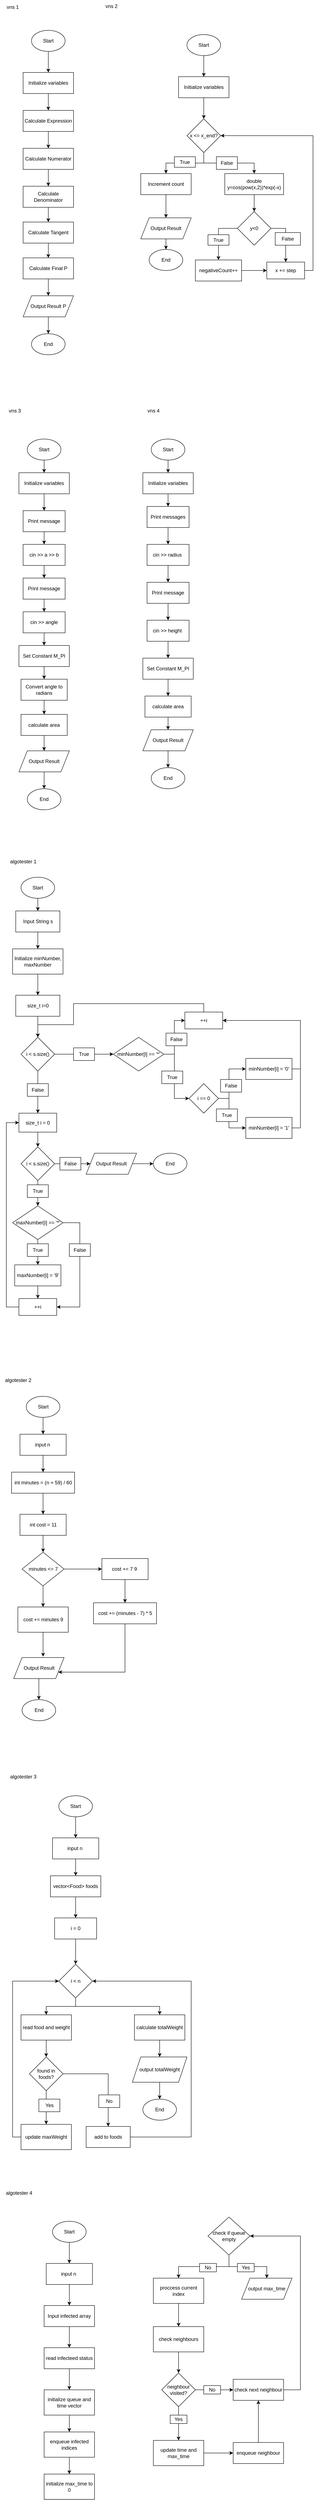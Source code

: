 <mxfile version="23.0.2" type="device">
  <diagram name="Сторінка-1" id="eakG_cdeIRrU3QNYmvm5">
    <mxGraphModel dx="1640" dy="731" grid="1" gridSize="10" guides="1" tooltips="1" connect="1" arrows="1" fold="1" page="1" pageScale="1" pageWidth="827" pageHeight="1169" math="0" shadow="0">
      <root>
        <mxCell id="0" />
        <mxCell id="1" parent="0" />
        <mxCell id="evT5puEYtfP7bpmH-3G9-1" value="vns 1" style="text;html=1;align=center;verticalAlign=middle;resizable=0;points=[];autosize=1;strokeColor=none;fillColor=none;" vertex="1" parent="1">
          <mxGeometry x="10" y="10" width="50" height="30" as="geometry" />
        </mxCell>
        <mxCell id="evT5puEYtfP7bpmH-3G9-12" style="edgeStyle=orthogonalEdgeStyle;rounded=0;orthogonalLoop=1;jettySize=auto;html=1;entryX=0.5;entryY=0;entryDx=0;entryDy=0;" edge="1" parent="1" source="evT5puEYtfP7bpmH-3G9-2" target="evT5puEYtfP7bpmH-3G9-3">
          <mxGeometry relative="1" as="geometry" />
        </mxCell>
        <mxCell id="evT5puEYtfP7bpmH-3G9-2" value="Start" style="ellipse;whiteSpace=wrap;html=1;" vertex="1" parent="1">
          <mxGeometry x="80" y="80" width="80" height="50" as="geometry" />
        </mxCell>
        <mxCell id="evT5puEYtfP7bpmH-3G9-13" style="edgeStyle=orthogonalEdgeStyle;rounded=0;orthogonalLoop=1;jettySize=auto;html=1;entryX=0.5;entryY=0;entryDx=0;entryDy=0;" edge="1" parent="1" source="evT5puEYtfP7bpmH-3G9-3" target="evT5puEYtfP7bpmH-3G9-8">
          <mxGeometry relative="1" as="geometry" />
        </mxCell>
        <mxCell id="evT5puEYtfP7bpmH-3G9-3" value="Initialize variables" style="rounded=0;whiteSpace=wrap;html=1;" vertex="1" parent="1">
          <mxGeometry x="60" y="180" width="120" height="50" as="geometry" />
        </mxCell>
        <mxCell id="evT5puEYtfP7bpmH-3G9-18" style="edgeStyle=orthogonalEdgeStyle;rounded=0;orthogonalLoop=1;jettySize=auto;html=1;entryX=0.5;entryY=0;entryDx=0;entryDy=0;" edge="1" parent="1" source="evT5puEYtfP7bpmH-3G9-4" target="evT5puEYtfP7bpmH-3G9-11">
          <mxGeometry relative="1" as="geometry" />
        </mxCell>
        <mxCell id="evT5puEYtfP7bpmH-3G9-4" value="Calculate Final P" style="rounded=0;whiteSpace=wrap;html=1;" vertex="1" parent="1">
          <mxGeometry x="60" y="620" width="120" height="50" as="geometry" />
        </mxCell>
        <mxCell id="evT5puEYtfP7bpmH-3G9-17" style="edgeStyle=orthogonalEdgeStyle;rounded=0;orthogonalLoop=1;jettySize=auto;html=1;entryX=0.5;entryY=0;entryDx=0;entryDy=0;" edge="1" parent="1" source="evT5puEYtfP7bpmH-3G9-5" target="evT5puEYtfP7bpmH-3G9-4">
          <mxGeometry relative="1" as="geometry" />
        </mxCell>
        <mxCell id="evT5puEYtfP7bpmH-3G9-5" value="Calculate Tangent" style="rounded=0;whiteSpace=wrap;html=1;" vertex="1" parent="1">
          <mxGeometry x="60" y="535" width="120" height="50" as="geometry" />
        </mxCell>
        <mxCell id="evT5puEYtfP7bpmH-3G9-16" style="edgeStyle=orthogonalEdgeStyle;rounded=0;orthogonalLoop=1;jettySize=auto;html=1;entryX=0.5;entryY=0;entryDx=0;entryDy=0;" edge="1" parent="1" source="evT5puEYtfP7bpmH-3G9-6" target="evT5puEYtfP7bpmH-3G9-5">
          <mxGeometry relative="1" as="geometry" />
        </mxCell>
        <mxCell id="evT5puEYtfP7bpmH-3G9-6" value="Calculate Denominator" style="rounded=0;whiteSpace=wrap;html=1;" vertex="1" parent="1">
          <mxGeometry x="60" y="450" width="120" height="50" as="geometry" />
        </mxCell>
        <mxCell id="evT5puEYtfP7bpmH-3G9-15" style="edgeStyle=orthogonalEdgeStyle;rounded=0;orthogonalLoop=1;jettySize=auto;html=1;entryX=0.5;entryY=0;entryDx=0;entryDy=0;" edge="1" parent="1" source="evT5puEYtfP7bpmH-3G9-7" target="evT5puEYtfP7bpmH-3G9-6">
          <mxGeometry relative="1" as="geometry" />
        </mxCell>
        <mxCell id="evT5puEYtfP7bpmH-3G9-7" value="Calculate Numerator" style="rounded=0;whiteSpace=wrap;html=1;" vertex="1" parent="1">
          <mxGeometry x="60" y="360" width="120" height="50" as="geometry" />
        </mxCell>
        <mxCell id="evT5puEYtfP7bpmH-3G9-14" style="edgeStyle=orthogonalEdgeStyle;rounded=0;orthogonalLoop=1;jettySize=auto;html=1;entryX=0.5;entryY=0;entryDx=0;entryDy=0;" edge="1" parent="1" source="evT5puEYtfP7bpmH-3G9-8" target="evT5puEYtfP7bpmH-3G9-7">
          <mxGeometry relative="1" as="geometry" />
        </mxCell>
        <mxCell id="evT5puEYtfP7bpmH-3G9-8" value="Calculate Expression" style="rounded=0;whiteSpace=wrap;html=1;" vertex="1" parent="1">
          <mxGeometry x="60" y="270" width="120" height="50" as="geometry" />
        </mxCell>
        <mxCell id="evT5puEYtfP7bpmH-3G9-10" value="End" style="ellipse;whiteSpace=wrap;html=1;" vertex="1" parent="1">
          <mxGeometry x="80" y="800" width="80" height="50" as="geometry" />
        </mxCell>
        <mxCell id="evT5puEYtfP7bpmH-3G9-19" style="edgeStyle=orthogonalEdgeStyle;rounded=0;orthogonalLoop=1;jettySize=auto;html=1;entryX=0.5;entryY=0;entryDx=0;entryDy=0;" edge="1" parent="1" source="evT5puEYtfP7bpmH-3G9-11" target="evT5puEYtfP7bpmH-3G9-10">
          <mxGeometry relative="1" as="geometry" />
        </mxCell>
        <mxCell id="evT5puEYtfP7bpmH-3G9-11" value="Output Result P" style="shape=parallelogram;perimeter=parallelogramPerimeter;whiteSpace=wrap;html=1;fixedSize=1;" vertex="1" parent="1">
          <mxGeometry x="60" y="710" width="120" height="50" as="geometry" />
        </mxCell>
        <mxCell id="evT5puEYtfP7bpmH-3G9-20" value="vns 2" style="text;html=1;align=center;verticalAlign=middle;resizable=0;points=[];autosize=1;strokeColor=none;fillColor=none;" vertex="1" parent="1">
          <mxGeometry x="245" y="8" width="50" height="30" as="geometry" />
        </mxCell>
        <mxCell id="evT5puEYtfP7bpmH-3G9-28" style="edgeStyle=orthogonalEdgeStyle;rounded=0;orthogonalLoop=1;jettySize=auto;html=1;entryX=0.5;entryY=0;entryDx=0;entryDy=0;" edge="1" parent="1" source="evT5puEYtfP7bpmH-3G9-21" target="evT5puEYtfP7bpmH-3G9-23">
          <mxGeometry relative="1" as="geometry" />
        </mxCell>
        <mxCell id="evT5puEYtfP7bpmH-3G9-21" value="Start" style="ellipse;whiteSpace=wrap;html=1;" vertex="1" parent="1">
          <mxGeometry x="450" y="90" width="80" height="50" as="geometry" />
        </mxCell>
        <mxCell id="evT5puEYtfP7bpmH-3G9-29" style="edgeStyle=orthogonalEdgeStyle;rounded=0;orthogonalLoop=1;jettySize=auto;html=1;entryX=0.5;entryY=0;entryDx=0;entryDy=0;" edge="1" parent="1" source="evT5puEYtfP7bpmH-3G9-23" target="evT5puEYtfP7bpmH-3G9-24">
          <mxGeometry relative="1" as="geometry" />
        </mxCell>
        <mxCell id="evT5puEYtfP7bpmH-3G9-23" value="Initialize variables" style="rounded=0;whiteSpace=wrap;html=1;" vertex="1" parent="1">
          <mxGeometry x="430" y="190" width="120" height="50" as="geometry" />
        </mxCell>
        <mxCell id="evT5puEYtfP7bpmH-3G9-30" style="edgeStyle=orthogonalEdgeStyle;rounded=0;orthogonalLoop=1;jettySize=auto;html=1;entryX=0.5;entryY=0;entryDx=0;entryDy=0;exitX=0.5;exitY=1;exitDx=0;exitDy=0;" edge="1" parent="1" source="evT5puEYtfP7bpmH-3G9-24" target="evT5puEYtfP7bpmH-3G9-25">
          <mxGeometry relative="1" as="geometry" />
        </mxCell>
        <mxCell id="evT5puEYtfP7bpmH-3G9-49" style="edgeStyle=orthogonalEdgeStyle;rounded=0;orthogonalLoop=1;jettySize=auto;html=1;entryX=0.5;entryY=0;entryDx=0;entryDy=0;" edge="1" parent="1" source="evT5puEYtfP7bpmH-3G9-24" target="evT5puEYtfP7bpmH-3G9-43">
          <mxGeometry relative="1" as="geometry" />
        </mxCell>
        <mxCell id="evT5puEYtfP7bpmH-3G9-24" value="x &amp;lt;= x_end?" style="rhombus;whiteSpace=wrap;html=1;" vertex="1" parent="1">
          <mxGeometry x="450" y="290" width="80" height="80" as="geometry" />
        </mxCell>
        <mxCell id="evT5puEYtfP7bpmH-3G9-31" style="edgeStyle=orthogonalEdgeStyle;rounded=0;orthogonalLoop=1;jettySize=auto;html=1;entryX=0.5;entryY=0;entryDx=0;entryDy=0;" edge="1" parent="1" source="evT5puEYtfP7bpmH-3G9-25" target="evT5puEYtfP7bpmH-3G9-27">
          <mxGeometry relative="1" as="geometry" />
        </mxCell>
        <mxCell id="evT5puEYtfP7bpmH-3G9-25" value="double y=cos(pow(x,2))*exp(-x)" style="rounded=0;whiteSpace=wrap;html=1;" vertex="1" parent="1">
          <mxGeometry x="540" y="420" width="140" height="50" as="geometry" />
        </mxCell>
        <mxCell id="evT5puEYtfP7bpmH-3G9-35" style="edgeStyle=orthogonalEdgeStyle;rounded=0;orthogonalLoop=1;jettySize=auto;html=1;entryX=0.5;entryY=0;entryDx=0;entryDy=0;exitX=0;exitY=0.5;exitDx=0;exitDy=0;" edge="1" parent="1" source="evT5puEYtfP7bpmH-3G9-27" target="evT5puEYtfP7bpmH-3G9-32">
          <mxGeometry relative="1" as="geometry" />
        </mxCell>
        <mxCell id="evT5puEYtfP7bpmH-3G9-36" style="edgeStyle=orthogonalEdgeStyle;rounded=0;orthogonalLoop=1;jettySize=auto;html=1;entryX=0.5;entryY=0;entryDx=0;entryDy=0;exitX=1;exitY=0.5;exitDx=0;exitDy=0;" edge="1" parent="1" source="evT5puEYtfP7bpmH-3G9-27" target="evT5puEYtfP7bpmH-3G9-33">
          <mxGeometry relative="1" as="geometry" />
        </mxCell>
        <mxCell id="evT5puEYtfP7bpmH-3G9-27" value="y&amp;lt;0" style="rhombus;whiteSpace=wrap;html=1;" vertex="1" parent="1">
          <mxGeometry x="570" y="510" width="80" height="80" as="geometry" />
        </mxCell>
        <mxCell id="evT5puEYtfP7bpmH-3G9-37" style="edgeStyle=orthogonalEdgeStyle;rounded=0;orthogonalLoop=1;jettySize=auto;html=1;entryX=0;entryY=0.5;entryDx=0;entryDy=0;" edge="1" parent="1" source="evT5puEYtfP7bpmH-3G9-32" target="evT5puEYtfP7bpmH-3G9-33">
          <mxGeometry relative="1" as="geometry" />
        </mxCell>
        <mxCell id="evT5puEYtfP7bpmH-3G9-32" value="negativeCount++" style="rounded=0;whiteSpace=wrap;html=1;" vertex="1" parent="1">
          <mxGeometry x="470" y="625" width="110" height="50" as="geometry" />
        </mxCell>
        <mxCell id="evT5puEYtfP7bpmH-3G9-38" style="edgeStyle=orthogonalEdgeStyle;rounded=0;orthogonalLoop=1;jettySize=auto;html=1;entryX=1;entryY=0.5;entryDx=0;entryDy=0;exitX=1;exitY=0.5;exitDx=0;exitDy=0;" edge="1" parent="1" source="evT5puEYtfP7bpmH-3G9-33" target="evT5puEYtfP7bpmH-3G9-24">
          <mxGeometry relative="1" as="geometry" />
        </mxCell>
        <mxCell id="evT5puEYtfP7bpmH-3G9-33" value="x += step" style="rounded=0;whiteSpace=wrap;html=1;" vertex="1" parent="1">
          <mxGeometry x="640" y="630" width="90" height="40" as="geometry" />
        </mxCell>
        <mxCell id="evT5puEYtfP7bpmH-3G9-39" value="False" style="rounded=0;whiteSpace=wrap;html=1;" vertex="1" parent="1">
          <mxGeometry x="660" y="560" width="60" height="30" as="geometry" />
        </mxCell>
        <mxCell id="evT5puEYtfP7bpmH-3G9-40" value="True" style="rounded=0;whiteSpace=wrap;html=1;" vertex="1" parent="1">
          <mxGeometry x="500" y="565" width="50" height="25" as="geometry" />
        </mxCell>
        <mxCell id="evT5puEYtfP7bpmH-3G9-41" value="True" style="rounded=0;whiteSpace=wrap;html=1;" vertex="1" parent="1">
          <mxGeometry x="420" y="380" width="50" height="25" as="geometry" />
        </mxCell>
        <mxCell id="evT5puEYtfP7bpmH-3G9-42" value="False" style="rounded=0;whiteSpace=wrap;html=1;" vertex="1" parent="1">
          <mxGeometry x="520" y="380" width="50" height="30" as="geometry" />
        </mxCell>
        <mxCell id="evT5puEYtfP7bpmH-3G9-51" style="edgeStyle=orthogonalEdgeStyle;rounded=0;orthogonalLoop=1;jettySize=auto;html=1;entryX=0.5;entryY=0;entryDx=0;entryDy=0;" edge="1" parent="1" source="evT5puEYtfP7bpmH-3G9-43" target="evT5puEYtfP7bpmH-3G9-50">
          <mxGeometry relative="1" as="geometry" />
        </mxCell>
        <mxCell id="evT5puEYtfP7bpmH-3G9-43" value="Increment count" style="rounded=0;whiteSpace=wrap;html=1;" vertex="1" parent="1">
          <mxGeometry x="340" y="420" width="120" height="50" as="geometry" />
        </mxCell>
        <mxCell id="evT5puEYtfP7bpmH-3G9-53" style="edgeStyle=orthogonalEdgeStyle;rounded=0;orthogonalLoop=1;jettySize=auto;html=1;entryX=0.5;entryY=0;entryDx=0;entryDy=0;" edge="1" parent="1" source="evT5puEYtfP7bpmH-3G9-50" target="evT5puEYtfP7bpmH-3G9-52">
          <mxGeometry relative="1" as="geometry" />
        </mxCell>
        <mxCell id="evT5puEYtfP7bpmH-3G9-50" value="Output Result" style="shape=parallelogram;perimeter=parallelogramPerimeter;whiteSpace=wrap;html=1;fixedSize=1;" vertex="1" parent="1">
          <mxGeometry x="340" y="525" width="120" height="50" as="geometry" />
        </mxCell>
        <mxCell id="evT5puEYtfP7bpmH-3G9-52" value="End" style="ellipse;whiteSpace=wrap;html=1;" vertex="1" parent="1">
          <mxGeometry x="360" y="600" width="80" height="50" as="geometry" />
        </mxCell>
        <mxCell id="evT5puEYtfP7bpmH-3G9-54" value="vns 3" style="text;html=1;align=center;verticalAlign=middle;resizable=0;points=[];autosize=1;strokeColor=none;fillColor=none;" vertex="1" parent="1">
          <mxGeometry x="15" y="968" width="50" height="30" as="geometry" />
        </mxCell>
        <mxCell id="evT5puEYtfP7bpmH-3G9-66" style="edgeStyle=orthogonalEdgeStyle;rounded=0;orthogonalLoop=1;jettySize=auto;html=1;entryX=0.5;entryY=0;entryDx=0;entryDy=0;" edge="1" parent="1" source="evT5puEYtfP7bpmH-3G9-55" target="evT5puEYtfP7bpmH-3G9-56">
          <mxGeometry relative="1" as="geometry" />
        </mxCell>
        <mxCell id="evT5puEYtfP7bpmH-3G9-55" value="Start" style="ellipse;whiteSpace=wrap;html=1;" vertex="1" parent="1">
          <mxGeometry x="70" y="1050" width="80" height="50" as="geometry" />
        </mxCell>
        <mxCell id="evT5puEYtfP7bpmH-3G9-67" style="edgeStyle=orthogonalEdgeStyle;rounded=0;orthogonalLoop=1;jettySize=auto;html=1;entryX=0.5;entryY=0;entryDx=0;entryDy=0;" edge="1" parent="1" source="evT5puEYtfP7bpmH-3G9-56" target="evT5puEYtfP7bpmH-3G9-57">
          <mxGeometry relative="1" as="geometry" />
        </mxCell>
        <mxCell id="evT5puEYtfP7bpmH-3G9-56" value="Initialize variables" style="rounded=0;whiteSpace=wrap;html=1;" vertex="1" parent="1">
          <mxGeometry x="50" y="1130" width="120" height="50" as="geometry" />
        </mxCell>
        <mxCell id="evT5puEYtfP7bpmH-3G9-68" style="edgeStyle=orthogonalEdgeStyle;rounded=0;orthogonalLoop=1;jettySize=auto;html=1;entryX=0.5;entryY=0;entryDx=0;entryDy=0;" edge="1" parent="1" source="evT5puEYtfP7bpmH-3G9-57" target="evT5puEYtfP7bpmH-3G9-58">
          <mxGeometry relative="1" as="geometry" />
        </mxCell>
        <mxCell id="evT5puEYtfP7bpmH-3G9-57" value="Print message" style="rounded=0;whiteSpace=wrap;html=1;" vertex="1" parent="1">
          <mxGeometry x="60" y="1220" width="100" height="50" as="geometry" />
        </mxCell>
        <mxCell id="evT5puEYtfP7bpmH-3G9-69" style="edgeStyle=orthogonalEdgeStyle;rounded=0;orthogonalLoop=1;jettySize=auto;html=1;entryX=0.5;entryY=0;entryDx=0;entryDy=0;" edge="1" parent="1" source="evT5puEYtfP7bpmH-3G9-58" target="evT5puEYtfP7bpmH-3G9-59">
          <mxGeometry relative="1" as="geometry" />
        </mxCell>
        <mxCell id="evT5puEYtfP7bpmH-3G9-58" value="cin &amp;gt;&amp;gt; a &amp;gt;&amp;gt; b" style="rounded=0;whiteSpace=wrap;html=1;" vertex="1" parent="1">
          <mxGeometry x="60" y="1300" width="100" height="50" as="geometry" />
        </mxCell>
        <mxCell id="evT5puEYtfP7bpmH-3G9-71" style="edgeStyle=orthogonalEdgeStyle;rounded=0;orthogonalLoop=1;jettySize=auto;html=1;entryX=0.5;entryY=0;entryDx=0;entryDy=0;" edge="1" parent="1" source="evT5puEYtfP7bpmH-3G9-59" target="evT5puEYtfP7bpmH-3G9-60">
          <mxGeometry relative="1" as="geometry" />
        </mxCell>
        <mxCell id="evT5puEYtfP7bpmH-3G9-59" value="Print message" style="rounded=0;whiteSpace=wrap;html=1;" vertex="1" parent="1">
          <mxGeometry x="60" y="1380" width="100" height="50" as="geometry" />
        </mxCell>
        <mxCell id="evT5puEYtfP7bpmH-3G9-72" style="edgeStyle=orthogonalEdgeStyle;rounded=0;orthogonalLoop=1;jettySize=auto;html=1;entryX=0.5;entryY=0;entryDx=0;entryDy=0;" edge="1" parent="1" source="evT5puEYtfP7bpmH-3G9-60" target="evT5puEYtfP7bpmH-3G9-61">
          <mxGeometry relative="1" as="geometry" />
        </mxCell>
        <mxCell id="evT5puEYtfP7bpmH-3G9-60" value="cin &amp;gt;&amp;gt; angle" style="rounded=0;whiteSpace=wrap;html=1;" vertex="1" parent="1">
          <mxGeometry x="60" y="1460" width="100" height="50" as="geometry" />
        </mxCell>
        <mxCell id="evT5puEYtfP7bpmH-3G9-73" style="edgeStyle=orthogonalEdgeStyle;rounded=0;orthogonalLoop=1;jettySize=auto;html=1;entryX=0.5;entryY=0;entryDx=0;entryDy=0;" edge="1" parent="1" source="evT5puEYtfP7bpmH-3G9-61" target="evT5puEYtfP7bpmH-3G9-62">
          <mxGeometry relative="1" as="geometry" />
        </mxCell>
        <mxCell id="evT5puEYtfP7bpmH-3G9-61" value="Set Constant M_PI" style="rounded=0;whiteSpace=wrap;html=1;" vertex="1" parent="1">
          <mxGeometry x="50" y="1540" width="120" height="50" as="geometry" />
        </mxCell>
        <mxCell id="evT5puEYtfP7bpmH-3G9-74" style="edgeStyle=orthogonalEdgeStyle;rounded=0;orthogonalLoop=1;jettySize=auto;html=1;entryX=0.5;entryY=0;entryDx=0;entryDy=0;" edge="1" parent="1" source="evT5puEYtfP7bpmH-3G9-62" target="evT5puEYtfP7bpmH-3G9-63">
          <mxGeometry relative="1" as="geometry" />
        </mxCell>
        <mxCell id="evT5puEYtfP7bpmH-3G9-62" value="Convert angle to radians" style="rounded=0;whiteSpace=wrap;html=1;" vertex="1" parent="1">
          <mxGeometry x="55" y="1620" width="110" height="50" as="geometry" />
        </mxCell>
        <mxCell id="evT5puEYtfP7bpmH-3G9-63" value="calculate area" style="rounded=0;whiteSpace=wrap;html=1;" vertex="1" parent="1">
          <mxGeometry x="55" y="1703.5" width="110" height="50" as="geometry" />
        </mxCell>
        <mxCell id="evT5puEYtfP7bpmH-3G9-76" style="edgeStyle=orthogonalEdgeStyle;rounded=0;orthogonalLoop=1;jettySize=auto;html=1;entryX=0.5;entryY=0;entryDx=0;entryDy=0;" edge="1" parent="1" source="evT5puEYtfP7bpmH-3G9-64" target="evT5puEYtfP7bpmH-3G9-65">
          <mxGeometry relative="1" as="geometry" />
        </mxCell>
        <mxCell id="evT5puEYtfP7bpmH-3G9-64" value="Output Result" style="shape=parallelogram;perimeter=parallelogramPerimeter;whiteSpace=wrap;html=1;fixedSize=1;" vertex="1" parent="1">
          <mxGeometry x="50" y="1790" width="120" height="50" as="geometry" />
        </mxCell>
        <mxCell id="evT5puEYtfP7bpmH-3G9-65" value="End" style="ellipse;whiteSpace=wrap;html=1;" vertex="1" parent="1">
          <mxGeometry x="70" y="1880" width="80" height="50" as="geometry" />
        </mxCell>
        <mxCell id="evT5puEYtfP7bpmH-3G9-75" style="edgeStyle=orthogonalEdgeStyle;rounded=0;orthogonalLoop=1;jettySize=auto;html=1;entryX=0.5;entryY=0;entryDx=0;entryDy=0;" edge="1" parent="1" source="evT5puEYtfP7bpmH-3G9-63" target="evT5puEYtfP7bpmH-3G9-64">
          <mxGeometry relative="1" as="geometry" />
        </mxCell>
        <mxCell id="evT5puEYtfP7bpmH-3G9-77" value="vns 4" style="text;html=1;align=center;verticalAlign=middle;resizable=0;points=[];autosize=1;strokeColor=none;fillColor=none;" vertex="1" parent="1">
          <mxGeometry x="345" y="968" width="50" height="30" as="geometry" />
        </mxCell>
        <mxCell id="evT5puEYtfP7bpmH-3G9-78" style="edgeStyle=orthogonalEdgeStyle;rounded=0;orthogonalLoop=1;jettySize=auto;html=1;entryX=0.5;entryY=0;entryDx=0;entryDy=0;" edge="1" parent="1" source="evT5puEYtfP7bpmH-3G9-79" target="evT5puEYtfP7bpmH-3G9-80">
          <mxGeometry relative="1" as="geometry" />
        </mxCell>
        <mxCell id="evT5puEYtfP7bpmH-3G9-79" value="Start" style="ellipse;whiteSpace=wrap;html=1;" vertex="1" parent="1">
          <mxGeometry x="365" y="1050" width="80" height="50" as="geometry" />
        </mxCell>
        <mxCell id="evT5puEYtfP7bpmH-3G9-90" style="edgeStyle=orthogonalEdgeStyle;rounded=0;orthogonalLoop=1;jettySize=auto;html=1;entryX=0.5;entryY=0;entryDx=0;entryDy=0;" edge="1" parent="1" source="evT5puEYtfP7bpmH-3G9-80" target="evT5puEYtfP7bpmH-3G9-81">
          <mxGeometry relative="1" as="geometry" />
        </mxCell>
        <mxCell id="evT5puEYtfP7bpmH-3G9-80" value="Initialize variables" style="rounded=0;whiteSpace=wrap;html=1;" vertex="1" parent="1">
          <mxGeometry x="345" y="1130" width="120" height="50" as="geometry" />
        </mxCell>
        <mxCell id="evT5puEYtfP7bpmH-3G9-91" style="edgeStyle=orthogonalEdgeStyle;rounded=0;orthogonalLoop=1;jettySize=auto;html=1;entryX=0.5;entryY=0;entryDx=0;entryDy=0;" edge="1" parent="1" source="evT5puEYtfP7bpmH-3G9-81" target="evT5puEYtfP7bpmH-3G9-82">
          <mxGeometry relative="1" as="geometry" />
        </mxCell>
        <mxCell id="evT5puEYtfP7bpmH-3G9-81" value="Print messages" style="rounded=0;whiteSpace=wrap;html=1;" vertex="1" parent="1">
          <mxGeometry x="355" y="1210" width="100" height="50" as="geometry" />
        </mxCell>
        <mxCell id="evT5puEYtfP7bpmH-3G9-92" style="edgeStyle=orthogonalEdgeStyle;rounded=0;orthogonalLoop=1;jettySize=auto;html=1;entryX=0.5;entryY=0;entryDx=0;entryDy=0;" edge="1" parent="1" source="evT5puEYtfP7bpmH-3G9-82" target="evT5puEYtfP7bpmH-3G9-84">
          <mxGeometry relative="1" as="geometry" />
        </mxCell>
        <mxCell id="evT5puEYtfP7bpmH-3G9-82" value="cin &amp;gt;&amp;gt; radius&amp;nbsp;" style="rounded=0;whiteSpace=wrap;html=1;" vertex="1" parent="1">
          <mxGeometry x="355" y="1300" width="100" height="50" as="geometry" />
        </mxCell>
        <mxCell id="evT5puEYtfP7bpmH-3G9-94" style="edgeStyle=orthogonalEdgeStyle;rounded=0;orthogonalLoop=1;jettySize=auto;html=1;entryX=0.5;entryY=0;entryDx=0;entryDy=0;" edge="1" parent="1" source="evT5puEYtfP7bpmH-3G9-83" target="evT5puEYtfP7bpmH-3G9-85">
          <mxGeometry relative="1" as="geometry" />
        </mxCell>
        <mxCell id="evT5puEYtfP7bpmH-3G9-83" value="cin &amp;gt;&amp;gt; height&amp;nbsp;" style="rounded=0;whiteSpace=wrap;html=1;" vertex="1" parent="1">
          <mxGeometry x="355" y="1480" width="100" height="50" as="geometry" />
        </mxCell>
        <mxCell id="evT5puEYtfP7bpmH-3G9-93" style="edgeStyle=orthogonalEdgeStyle;rounded=0;orthogonalLoop=1;jettySize=auto;html=1;entryX=0.5;entryY=0;entryDx=0;entryDy=0;" edge="1" parent="1" source="evT5puEYtfP7bpmH-3G9-84" target="evT5puEYtfP7bpmH-3G9-83">
          <mxGeometry relative="1" as="geometry" />
        </mxCell>
        <mxCell id="evT5puEYtfP7bpmH-3G9-84" value="Print message" style="rounded=0;whiteSpace=wrap;html=1;" vertex="1" parent="1">
          <mxGeometry x="355" y="1390" width="100" height="50" as="geometry" />
        </mxCell>
        <mxCell id="evT5puEYtfP7bpmH-3G9-95" style="edgeStyle=orthogonalEdgeStyle;rounded=0;orthogonalLoop=1;jettySize=auto;html=1;entryX=0.5;entryY=0;entryDx=0;entryDy=0;" edge="1" parent="1" source="evT5puEYtfP7bpmH-3G9-85" target="evT5puEYtfP7bpmH-3G9-86">
          <mxGeometry relative="1" as="geometry" />
        </mxCell>
        <mxCell id="evT5puEYtfP7bpmH-3G9-85" value="Set Constant M_PI" style="rounded=0;whiteSpace=wrap;html=1;" vertex="1" parent="1">
          <mxGeometry x="345" y="1570" width="120" height="50" as="geometry" />
        </mxCell>
        <mxCell id="evT5puEYtfP7bpmH-3G9-96" style="edgeStyle=orthogonalEdgeStyle;rounded=0;orthogonalLoop=1;jettySize=auto;html=1;entryX=0.5;entryY=0;entryDx=0;entryDy=0;" edge="1" parent="1" source="evT5puEYtfP7bpmH-3G9-86" target="evT5puEYtfP7bpmH-3G9-88">
          <mxGeometry relative="1" as="geometry" />
        </mxCell>
        <mxCell id="evT5puEYtfP7bpmH-3G9-86" value="calculate area" style="rounded=0;whiteSpace=wrap;html=1;" vertex="1" parent="1">
          <mxGeometry x="350" y="1660" width="110" height="50" as="geometry" />
        </mxCell>
        <mxCell id="evT5puEYtfP7bpmH-3G9-87" style="edgeStyle=orthogonalEdgeStyle;rounded=0;orthogonalLoop=1;jettySize=auto;html=1;entryX=0.5;entryY=0;entryDx=0;entryDy=0;" edge="1" parent="1" source="evT5puEYtfP7bpmH-3G9-88" target="evT5puEYtfP7bpmH-3G9-89">
          <mxGeometry relative="1" as="geometry" />
        </mxCell>
        <mxCell id="evT5puEYtfP7bpmH-3G9-88" value="Output Result" style="shape=parallelogram;perimeter=parallelogramPerimeter;whiteSpace=wrap;html=1;fixedSize=1;" vertex="1" parent="1">
          <mxGeometry x="345" y="1740" width="120" height="50" as="geometry" />
        </mxCell>
        <mxCell id="evT5puEYtfP7bpmH-3G9-89" value="End" style="ellipse;whiteSpace=wrap;html=1;" vertex="1" parent="1">
          <mxGeometry x="365" y="1830" width="80" height="50" as="geometry" />
        </mxCell>
        <mxCell id="evT5puEYtfP7bpmH-3G9-97" value="algotester 1" style="text;html=1;align=center;verticalAlign=middle;resizable=0;points=[];autosize=1;strokeColor=none;fillColor=none;" vertex="1" parent="1">
          <mxGeometry x="15" y="2038" width="90" height="30" as="geometry" />
        </mxCell>
        <mxCell id="evT5puEYtfP7bpmH-3G9-104" style="edgeStyle=orthogonalEdgeStyle;rounded=0;orthogonalLoop=1;jettySize=auto;html=1;entryX=0.5;entryY=0;entryDx=0;entryDy=0;" edge="1" parent="1" source="evT5puEYtfP7bpmH-3G9-98" target="evT5puEYtfP7bpmH-3G9-100">
          <mxGeometry relative="1" as="geometry" />
        </mxCell>
        <mxCell id="evT5puEYtfP7bpmH-3G9-98" value="Start" style="ellipse;whiteSpace=wrap;html=1;" vertex="1" parent="1">
          <mxGeometry x="55" y="2090" width="80" height="50" as="geometry" />
        </mxCell>
        <mxCell id="evT5puEYtfP7bpmH-3G9-105" style="edgeStyle=orthogonalEdgeStyle;rounded=0;orthogonalLoop=1;jettySize=auto;html=1;entryX=0.5;entryY=0;entryDx=0;entryDy=0;" edge="1" parent="1" source="evT5puEYtfP7bpmH-3G9-100" target="evT5puEYtfP7bpmH-3G9-101">
          <mxGeometry relative="1" as="geometry" />
        </mxCell>
        <mxCell id="evT5puEYtfP7bpmH-3G9-100" value="Input String s" style="rounded=0;whiteSpace=wrap;html=1;" vertex="1" parent="1">
          <mxGeometry x="42.5" y="2170" width="105" height="50" as="geometry" />
        </mxCell>
        <mxCell id="evT5puEYtfP7bpmH-3G9-106" style="edgeStyle=orthogonalEdgeStyle;rounded=0;orthogonalLoop=1;jettySize=auto;html=1;entryX=0.5;entryY=0;entryDx=0;entryDy=0;" edge="1" parent="1" source="evT5puEYtfP7bpmH-3G9-101" target="evT5puEYtfP7bpmH-3G9-102">
          <mxGeometry relative="1" as="geometry" />
        </mxCell>
        <mxCell id="evT5puEYtfP7bpmH-3G9-101" value="Initialize minNumber, maxNumber" style="rounded=0;whiteSpace=wrap;html=1;" vertex="1" parent="1">
          <mxGeometry x="35" y="2260" width="120" height="60" as="geometry" />
        </mxCell>
        <mxCell id="evT5puEYtfP7bpmH-3G9-107" style="edgeStyle=orthogonalEdgeStyle;rounded=0;orthogonalLoop=1;jettySize=auto;html=1;entryX=0.5;entryY=0;entryDx=0;entryDy=0;" edge="1" parent="1" source="evT5puEYtfP7bpmH-3G9-102" target="evT5puEYtfP7bpmH-3G9-103">
          <mxGeometry relative="1" as="geometry" />
        </mxCell>
        <mxCell id="evT5puEYtfP7bpmH-3G9-102" value="size_t i=0" style="rounded=0;whiteSpace=wrap;html=1;" vertex="1" parent="1">
          <mxGeometry x="42.5" y="2370" width="105" height="50" as="geometry" />
        </mxCell>
        <mxCell id="evT5puEYtfP7bpmH-3G9-111" style="edgeStyle=orthogonalEdgeStyle;rounded=0;orthogonalLoop=1;jettySize=auto;html=1;entryX=0.5;entryY=0;entryDx=0;entryDy=0;endArrow=none;endFill=0;" edge="1" parent="1" source="evT5puEYtfP7bpmH-3G9-103" target="evT5puEYtfP7bpmH-3G9-108">
          <mxGeometry relative="1" as="geometry" />
        </mxCell>
        <mxCell id="evT5puEYtfP7bpmH-3G9-112" style="edgeStyle=orthogonalEdgeStyle;rounded=0;orthogonalLoop=1;jettySize=auto;html=1;entryX=0;entryY=0.5;entryDx=0;entryDy=0;endArrow=none;endFill=0;" edge="1" parent="1" source="evT5puEYtfP7bpmH-3G9-103" target="evT5puEYtfP7bpmH-3G9-110">
          <mxGeometry relative="1" as="geometry" />
        </mxCell>
        <mxCell id="evT5puEYtfP7bpmH-3G9-103" value="i &amp;lt; s.size()" style="rhombus;whiteSpace=wrap;html=1;" vertex="1" parent="1">
          <mxGeometry x="55" y="2470" width="80" height="80" as="geometry" />
        </mxCell>
        <mxCell id="evT5puEYtfP7bpmH-3G9-134" style="edgeStyle=orthogonalEdgeStyle;rounded=0;orthogonalLoop=1;jettySize=auto;html=1;entryX=0.5;entryY=0;entryDx=0;entryDy=0;" edge="1" parent="1" source="evT5puEYtfP7bpmH-3G9-108" target="evT5puEYtfP7bpmH-3G9-133">
          <mxGeometry relative="1" as="geometry" />
        </mxCell>
        <mxCell id="evT5puEYtfP7bpmH-3G9-108" value="False" style="rounded=0;whiteSpace=wrap;html=1;" vertex="1" parent="1">
          <mxGeometry x="70" y="2580" width="50" height="30" as="geometry" />
        </mxCell>
        <mxCell id="evT5puEYtfP7bpmH-3G9-114" style="edgeStyle=orthogonalEdgeStyle;rounded=0;orthogonalLoop=1;jettySize=auto;html=1;entryX=0;entryY=0.5;entryDx=0;entryDy=0;" edge="1" parent="1" source="evT5puEYtfP7bpmH-3G9-110" target="evT5puEYtfP7bpmH-3G9-113">
          <mxGeometry relative="1" as="geometry" />
        </mxCell>
        <mxCell id="evT5puEYtfP7bpmH-3G9-110" value="True" style="rounded=0;whiteSpace=wrap;html=1;" vertex="1" parent="1">
          <mxGeometry x="180" y="2495" width="50" height="30" as="geometry" />
        </mxCell>
        <mxCell id="evT5puEYtfP7bpmH-3G9-118" style="edgeStyle=orthogonalEdgeStyle;rounded=0;orthogonalLoop=1;jettySize=auto;html=1;entryX=0;entryY=0.5;entryDx=0;entryDy=0;" edge="1" parent="1" source="evT5puEYtfP7bpmH-3G9-113" target="evT5puEYtfP7bpmH-3G9-117">
          <mxGeometry relative="1" as="geometry" />
        </mxCell>
        <mxCell id="evT5puEYtfP7bpmH-3G9-119" style="edgeStyle=orthogonalEdgeStyle;rounded=0;orthogonalLoop=1;jettySize=auto;html=1;entryX=0;entryY=0.5;entryDx=0;entryDy=0;" edge="1" parent="1" source="evT5puEYtfP7bpmH-3G9-113" target="evT5puEYtfP7bpmH-3G9-116">
          <mxGeometry relative="1" as="geometry">
            <Array as="points">
              <mxPoint x="420" y="2510" />
              <mxPoint x="420" y="2615" />
            </Array>
          </mxGeometry>
        </mxCell>
        <mxCell id="evT5puEYtfP7bpmH-3G9-113" value="minNumber[i] == &#39;*&#39;" style="rhombus;whiteSpace=wrap;html=1;" vertex="1" parent="1">
          <mxGeometry x="275" y="2470" width="120" height="80" as="geometry" />
        </mxCell>
        <mxCell id="evT5puEYtfP7bpmH-3G9-127" style="edgeStyle=orthogonalEdgeStyle;rounded=0;orthogonalLoop=1;jettySize=auto;html=1;entryX=0;entryY=0.5;entryDx=0;entryDy=0;" edge="1" parent="1" source="evT5puEYtfP7bpmH-3G9-116" target="evT5puEYtfP7bpmH-3G9-125">
          <mxGeometry relative="1" as="geometry">
            <Array as="points">
              <mxPoint x="550" y="2615" />
              <mxPoint x="550" y="2545" />
            </Array>
          </mxGeometry>
        </mxCell>
        <mxCell id="evT5puEYtfP7bpmH-3G9-128" style="edgeStyle=orthogonalEdgeStyle;rounded=0;orthogonalLoop=1;jettySize=auto;html=1;entryX=0;entryY=0.5;entryDx=0;entryDy=0;" edge="1" parent="1" source="evT5puEYtfP7bpmH-3G9-116" target="evT5puEYtfP7bpmH-3G9-126">
          <mxGeometry relative="1" as="geometry">
            <Array as="points">
              <mxPoint x="550" y="2615" />
              <mxPoint x="550" y="2685" />
            </Array>
          </mxGeometry>
        </mxCell>
        <mxCell id="evT5puEYtfP7bpmH-3G9-116" value="i == 0" style="rhombus;whiteSpace=wrap;html=1;" vertex="1" parent="1">
          <mxGeometry x="455" y="2580" width="70" height="70" as="geometry" />
        </mxCell>
        <mxCell id="evT5puEYtfP7bpmH-3G9-120" style="edgeStyle=orthogonalEdgeStyle;rounded=0;orthogonalLoop=1;jettySize=auto;html=1;entryX=0.5;entryY=0;entryDx=0;entryDy=0;exitX=0.5;exitY=0;exitDx=0;exitDy=0;" edge="1" parent="1" source="evT5puEYtfP7bpmH-3G9-117" target="evT5puEYtfP7bpmH-3G9-103">
          <mxGeometry relative="1" as="geometry">
            <mxPoint x="490" y="2340" as="targetPoint" />
            <Array as="points">
              <mxPoint x="490" y="2390" />
              <mxPoint x="180" y="2390" />
              <mxPoint x="180" y="2440" />
              <mxPoint x="95" y="2440" />
            </Array>
          </mxGeometry>
        </mxCell>
        <mxCell id="evT5puEYtfP7bpmH-3G9-117" value="++i" style="rounded=0;whiteSpace=wrap;html=1;" vertex="1" parent="1">
          <mxGeometry x="445" y="2410" width="90" height="40" as="geometry" />
        </mxCell>
        <mxCell id="evT5puEYtfP7bpmH-3G9-122" value="False" style="rounded=0;whiteSpace=wrap;html=1;" vertex="1" parent="1">
          <mxGeometry x="400" y="2460" width="50" height="30" as="geometry" />
        </mxCell>
        <mxCell id="evT5puEYtfP7bpmH-3G9-123" value="True" style="rounded=0;whiteSpace=wrap;html=1;" vertex="1" parent="1">
          <mxGeometry x="390" y="2550" width="50" height="30" as="geometry" />
        </mxCell>
        <mxCell id="evT5puEYtfP7bpmH-3G9-129" style="edgeStyle=orthogonalEdgeStyle;rounded=0;orthogonalLoop=1;jettySize=auto;html=1;entryX=1;entryY=0.5;entryDx=0;entryDy=0;" edge="1" parent="1" source="evT5puEYtfP7bpmH-3G9-125" target="evT5puEYtfP7bpmH-3G9-117">
          <mxGeometry relative="1" as="geometry">
            <Array as="points">
              <mxPoint x="720" y="2545" />
              <mxPoint x="720" y="2430" />
            </Array>
          </mxGeometry>
        </mxCell>
        <mxCell id="evT5puEYtfP7bpmH-3G9-125" value="minNumber[i] = &#39;0&#39;" style="rounded=0;whiteSpace=wrap;html=1;" vertex="1" parent="1">
          <mxGeometry x="590" y="2520" width="110" height="50" as="geometry" />
        </mxCell>
        <mxCell id="evT5puEYtfP7bpmH-3G9-130" style="edgeStyle=orthogonalEdgeStyle;rounded=0;orthogonalLoop=1;jettySize=auto;html=1;entryX=1;entryY=0.5;entryDx=0;entryDy=0;" edge="1" parent="1" source="evT5puEYtfP7bpmH-3G9-126" target="evT5puEYtfP7bpmH-3G9-117">
          <mxGeometry relative="1" as="geometry">
            <Array as="points">
              <mxPoint x="720" y="2685" />
              <mxPoint x="720" y="2430" />
            </Array>
          </mxGeometry>
        </mxCell>
        <mxCell id="evT5puEYtfP7bpmH-3G9-126" value="minNumber[i] = &#39;1&#39;" style="rounded=0;whiteSpace=wrap;html=1;" vertex="1" parent="1">
          <mxGeometry x="590" y="2660" width="110" height="50" as="geometry" />
        </mxCell>
        <mxCell id="evT5puEYtfP7bpmH-3G9-131" value="False" style="rounded=0;whiteSpace=wrap;html=1;" vertex="1" parent="1">
          <mxGeometry x="530" y="2570" width="50" height="30" as="geometry" />
        </mxCell>
        <mxCell id="evT5puEYtfP7bpmH-3G9-132" value="True" style="rounded=0;whiteSpace=wrap;html=1;" vertex="1" parent="1">
          <mxGeometry x="520" y="2640" width="50" height="30" as="geometry" />
        </mxCell>
        <mxCell id="evT5puEYtfP7bpmH-3G9-137" style="edgeStyle=orthogonalEdgeStyle;rounded=0;orthogonalLoop=1;jettySize=auto;html=1;entryX=0.5;entryY=0;entryDx=0;entryDy=0;" edge="1" parent="1" source="evT5puEYtfP7bpmH-3G9-133" target="evT5puEYtfP7bpmH-3G9-136">
          <mxGeometry relative="1" as="geometry" />
        </mxCell>
        <mxCell id="evT5puEYtfP7bpmH-3G9-133" value="size_t i = 0" style="rounded=0;whiteSpace=wrap;html=1;" vertex="1" parent="1">
          <mxGeometry x="50" y="2650" width="90" height="45" as="geometry" />
        </mxCell>
        <mxCell id="evT5puEYtfP7bpmH-3G9-139" style="edgeStyle=orthogonalEdgeStyle;rounded=0;orthogonalLoop=1;jettySize=auto;html=1;entryX=0.5;entryY=0;entryDx=0;entryDy=0;" edge="1" parent="1" source="evT5puEYtfP7bpmH-3G9-136" target="evT5puEYtfP7bpmH-3G9-138">
          <mxGeometry relative="1" as="geometry" />
        </mxCell>
        <mxCell id="evT5puEYtfP7bpmH-3G9-148" style="edgeStyle=orthogonalEdgeStyle;rounded=0;orthogonalLoop=1;jettySize=auto;html=1;entryX=0;entryY=0.5;entryDx=0;entryDy=0;" edge="1" parent="1" source="evT5puEYtfP7bpmH-3G9-136" target="evT5puEYtfP7bpmH-3G9-144">
          <mxGeometry relative="1" as="geometry" />
        </mxCell>
        <mxCell id="evT5puEYtfP7bpmH-3G9-136" value="i &amp;lt; s.size()" style="rhombus;whiteSpace=wrap;html=1;" vertex="1" parent="1">
          <mxGeometry x="55" y="2730" width="80" height="80" as="geometry" />
        </mxCell>
        <mxCell id="evT5puEYtfP7bpmH-3G9-142" style="edgeStyle=orthogonalEdgeStyle;rounded=0;orthogonalLoop=1;jettySize=auto;html=1;entryX=0.5;entryY=0;entryDx=0;entryDy=0;" edge="1" parent="1" source="evT5puEYtfP7bpmH-3G9-138" target="evT5puEYtfP7bpmH-3G9-140">
          <mxGeometry relative="1" as="geometry" />
        </mxCell>
        <mxCell id="evT5puEYtfP7bpmH-3G9-155" style="edgeStyle=orthogonalEdgeStyle;rounded=0;orthogonalLoop=1;jettySize=auto;html=1;entryX=0.5;entryY=0;entryDx=0;entryDy=0;endArrow=none;endFill=0;" edge="1" parent="1" source="evT5puEYtfP7bpmH-3G9-138" target="evT5puEYtfP7bpmH-3G9-154">
          <mxGeometry relative="1" as="geometry" />
        </mxCell>
        <mxCell id="evT5puEYtfP7bpmH-3G9-138" value="maxNumber[i] == &#39;*&#39;" style="rhombus;whiteSpace=wrap;html=1;" vertex="1" parent="1">
          <mxGeometry x="35" y="2870" width="120" height="80" as="geometry" />
        </mxCell>
        <mxCell id="evT5puEYtfP7bpmH-3G9-143" style="edgeStyle=orthogonalEdgeStyle;rounded=0;orthogonalLoop=1;jettySize=auto;html=1;entryX=0.5;entryY=0;entryDx=0;entryDy=0;" edge="1" parent="1" source="evT5puEYtfP7bpmH-3G9-140" target="evT5puEYtfP7bpmH-3G9-141">
          <mxGeometry relative="1" as="geometry" />
        </mxCell>
        <mxCell id="evT5puEYtfP7bpmH-3G9-140" value="maxNumber[i] = &#39;9&#39;" style="rounded=0;whiteSpace=wrap;html=1;" vertex="1" parent="1">
          <mxGeometry x="40" y="3010" width="110" height="50" as="geometry" />
        </mxCell>
        <mxCell id="evT5puEYtfP7bpmH-3G9-150" style="edgeStyle=orthogonalEdgeStyle;rounded=0;orthogonalLoop=1;jettySize=auto;html=1;entryX=0;entryY=0.5;entryDx=0;entryDy=0;exitX=0;exitY=0.5;exitDx=0;exitDy=0;" edge="1" parent="1" source="evT5puEYtfP7bpmH-3G9-141" target="evT5puEYtfP7bpmH-3G9-133">
          <mxGeometry relative="1" as="geometry">
            <Array as="points">
              <mxPoint x="20" y="3110" />
              <mxPoint x="20" y="2673" />
            </Array>
          </mxGeometry>
        </mxCell>
        <mxCell id="evT5puEYtfP7bpmH-3G9-141" value="++i" style="rounded=0;whiteSpace=wrap;html=1;" vertex="1" parent="1">
          <mxGeometry x="50" y="3090" width="90" height="40" as="geometry" />
        </mxCell>
        <mxCell id="evT5puEYtfP7bpmH-3G9-149" style="edgeStyle=orthogonalEdgeStyle;rounded=0;orthogonalLoop=1;jettySize=auto;html=1;entryX=0;entryY=0.5;entryDx=0;entryDy=0;" edge="1" parent="1" source="evT5puEYtfP7bpmH-3G9-144" target="evT5puEYtfP7bpmH-3G9-145">
          <mxGeometry relative="1" as="geometry" />
        </mxCell>
        <mxCell id="evT5puEYtfP7bpmH-3G9-144" value="Output Result" style="shape=parallelogram;perimeter=parallelogramPerimeter;whiteSpace=wrap;html=1;fixedSize=1;" vertex="1" parent="1">
          <mxGeometry x="210" y="2745" width="120" height="50" as="geometry" />
        </mxCell>
        <mxCell id="evT5puEYtfP7bpmH-3G9-145" value="End" style="ellipse;whiteSpace=wrap;html=1;" vertex="1" parent="1">
          <mxGeometry x="370" y="2745" width="80" height="50" as="geometry" />
        </mxCell>
        <mxCell id="evT5puEYtfP7bpmH-3G9-151" value="False" style="rounded=0;whiteSpace=wrap;html=1;" vertex="1" parent="1">
          <mxGeometry x="147.5" y="2755" width="50" height="30" as="geometry" />
        </mxCell>
        <mxCell id="evT5puEYtfP7bpmH-3G9-152" value="True" style="rounded=0;whiteSpace=wrap;html=1;" vertex="1" parent="1">
          <mxGeometry x="70" y="2820" width="50" height="30" as="geometry" />
        </mxCell>
        <mxCell id="evT5puEYtfP7bpmH-3G9-153" value="True" style="rounded=0;whiteSpace=wrap;html=1;" vertex="1" parent="1">
          <mxGeometry x="70" y="2960" width="50" height="30" as="geometry" />
        </mxCell>
        <mxCell id="evT5puEYtfP7bpmH-3G9-156" style="edgeStyle=orthogonalEdgeStyle;rounded=0;orthogonalLoop=1;jettySize=auto;html=1;entryX=1;entryY=0.5;entryDx=0;entryDy=0;exitX=0.5;exitY=1;exitDx=0;exitDy=0;" edge="1" parent="1" source="evT5puEYtfP7bpmH-3G9-154" target="evT5puEYtfP7bpmH-3G9-141">
          <mxGeometry relative="1" as="geometry" />
        </mxCell>
        <mxCell id="evT5puEYtfP7bpmH-3G9-154" value="False" style="rounded=0;whiteSpace=wrap;html=1;" vertex="1" parent="1">
          <mxGeometry x="170" y="2960" width="50" height="30" as="geometry" />
        </mxCell>
        <mxCell id="evT5puEYtfP7bpmH-3G9-157" value="algotester 2" style="text;whiteSpace=wrap;html=1;" vertex="1" parent="1">
          <mxGeometry x="15" y="3270" width="90" height="40" as="geometry" />
        </mxCell>
        <mxCell id="evT5puEYtfP7bpmH-3G9-167" style="edgeStyle=orthogonalEdgeStyle;rounded=0;orthogonalLoop=1;jettySize=auto;html=1;" edge="1" parent="1" source="evT5puEYtfP7bpmH-3G9-158" target="evT5puEYtfP7bpmH-3G9-159">
          <mxGeometry relative="1" as="geometry" />
        </mxCell>
        <mxCell id="evT5puEYtfP7bpmH-3G9-158" value="Start" style="ellipse;whiteSpace=wrap;html=1;" vertex="1" parent="1">
          <mxGeometry x="67.5" y="3322" width="80" height="50" as="geometry" />
        </mxCell>
        <mxCell id="evT5puEYtfP7bpmH-3G9-168" style="edgeStyle=orthogonalEdgeStyle;rounded=0;orthogonalLoop=1;jettySize=auto;html=1;entryX=0.5;entryY=0;entryDx=0;entryDy=0;" edge="1" parent="1" source="evT5puEYtfP7bpmH-3G9-159" target="evT5puEYtfP7bpmH-3G9-160">
          <mxGeometry relative="1" as="geometry" />
        </mxCell>
        <mxCell id="evT5puEYtfP7bpmH-3G9-159" value="input n&amp;nbsp;" style="rounded=0;whiteSpace=wrap;html=1;" vertex="1" parent="1">
          <mxGeometry x="52.5" y="3412" width="110" height="50" as="geometry" />
        </mxCell>
        <mxCell id="evT5puEYtfP7bpmH-3G9-169" style="edgeStyle=orthogonalEdgeStyle;rounded=0;orthogonalLoop=1;jettySize=auto;html=1;entryX=0.5;entryY=0;entryDx=0;entryDy=0;" edge="1" parent="1" source="evT5puEYtfP7bpmH-3G9-160" target="evT5puEYtfP7bpmH-3G9-161">
          <mxGeometry relative="1" as="geometry" />
        </mxCell>
        <mxCell id="evT5puEYtfP7bpmH-3G9-160" value="int minutes = (n + 59) / 60" style="rounded=0;whiteSpace=wrap;html=1;" vertex="1" parent="1">
          <mxGeometry x="32.5" y="3502" width="150" height="50" as="geometry" />
        </mxCell>
        <mxCell id="evT5puEYtfP7bpmH-3G9-170" style="edgeStyle=orthogonalEdgeStyle;rounded=0;orthogonalLoop=1;jettySize=auto;html=1;entryX=0.5;entryY=0;entryDx=0;entryDy=0;" edge="1" parent="1" source="evT5puEYtfP7bpmH-3G9-161" target="evT5puEYtfP7bpmH-3G9-162">
          <mxGeometry relative="1" as="geometry" />
        </mxCell>
        <mxCell id="evT5puEYtfP7bpmH-3G9-161" value="int cost = 11" style="rounded=0;whiteSpace=wrap;html=1;" vertex="1" parent="1">
          <mxGeometry x="52.5" y="3602" width="110" height="50" as="geometry" />
        </mxCell>
        <mxCell id="evT5puEYtfP7bpmH-3G9-171" style="edgeStyle=orthogonalEdgeStyle;rounded=0;orthogonalLoop=1;jettySize=auto;html=1;entryX=0;entryY=0.5;entryDx=0;entryDy=0;" edge="1" parent="1" source="evT5puEYtfP7bpmH-3G9-162" target="evT5puEYtfP7bpmH-3G9-163">
          <mxGeometry relative="1" as="geometry" />
        </mxCell>
        <mxCell id="evT5puEYtfP7bpmH-3G9-173" style="edgeStyle=orthogonalEdgeStyle;rounded=0;orthogonalLoop=1;jettySize=auto;html=1;entryX=0.5;entryY=0;entryDx=0;entryDy=0;" edge="1" parent="1" source="evT5puEYtfP7bpmH-3G9-162" target="evT5puEYtfP7bpmH-3G9-164">
          <mxGeometry relative="1" as="geometry" />
        </mxCell>
        <mxCell id="evT5puEYtfP7bpmH-3G9-162" value="minutes &amp;lt;= 7" style="rhombus;whiteSpace=wrap;html=1;" vertex="1" parent="1">
          <mxGeometry x="57.5" y="3692" width="100" height="80" as="geometry" />
        </mxCell>
        <mxCell id="evT5puEYtfP7bpmH-3G9-178" style="edgeStyle=orthogonalEdgeStyle;rounded=0;orthogonalLoop=1;jettySize=auto;html=1;entryX=0.5;entryY=0;entryDx=0;entryDy=0;" edge="1" parent="1" source="evT5puEYtfP7bpmH-3G9-163" target="evT5puEYtfP7bpmH-3G9-177">
          <mxGeometry relative="1" as="geometry" />
        </mxCell>
        <mxCell id="evT5puEYtfP7bpmH-3G9-163" value="cost += 7 9&amp;nbsp;" style="rounded=0;whiteSpace=wrap;html=1;" vertex="1" parent="1">
          <mxGeometry x="247.5" y="3707" width="110" height="50" as="geometry" />
        </mxCell>
        <mxCell id="evT5puEYtfP7bpmH-3G9-164" value="cost += minutes 9" style="rounded=0;whiteSpace=wrap;html=1;" vertex="1" parent="1">
          <mxGeometry x="47.5" y="3822" width="120" height="60" as="geometry" />
        </mxCell>
        <mxCell id="evT5puEYtfP7bpmH-3G9-176" style="edgeStyle=orthogonalEdgeStyle;rounded=0;orthogonalLoop=1;jettySize=auto;html=1;entryX=0.5;entryY=0;entryDx=0;entryDy=0;" edge="1" parent="1" source="evT5puEYtfP7bpmH-3G9-166" target="evT5puEYtfP7bpmH-3G9-172">
          <mxGeometry relative="1" as="geometry" />
        </mxCell>
        <mxCell id="evT5puEYtfP7bpmH-3G9-166" value="Output Result" style="shape=parallelogram;perimeter=parallelogramPerimeter;whiteSpace=wrap;html=1;fixedSize=1;" vertex="1" parent="1">
          <mxGeometry x="37.5" y="3942" width="120" height="50" as="geometry" />
        </mxCell>
        <mxCell id="evT5puEYtfP7bpmH-3G9-172" value="End" style="ellipse;whiteSpace=wrap;html=1;" vertex="1" parent="1">
          <mxGeometry x="57.5" y="4042" width="80" height="50" as="geometry" />
        </mxCell>
        <mxCell id="evT5puEYtfP7bpmH-3G9-174" style="edgeStyle=orthogonalEdgeStyle;rounded=0;orthogonalLoop=1;jettySize=auto;html=1;entryX=0.584;entryY=-0.044;entryDx=0;entryDy=0;entryPerimeter=0;" edge="1" parent="1" source="evT5puEYtfP7bpmH-3G9-164" target="evT5puEYtfP7bpmH-3G9-166">
          <mxGeometry relative="1" as="geometry" />
        </mxCell>
        <mxCell id="evT5puEYtfP7bpmH-3G9-179" style="edgeStyle=orthogonalEdgeStyle;rounded=0;orthogonalLoop=1;jettySize=auto;html=1;entryX=1;entryY=0.75;entryDx=0;entryDy=0;exitX=0.5;exitY=1;exitDx=0;exitDy=0;" edge="1" parent="1" source="evT5puEYtfP7bpmH-3G9-177" target="evT5puEYtfP7bpmH-3G9-166">
          <mxGeometry relative="1" as="geometry">
            <Array as="points">
              <mxPoint x="302.5" y="3977" />
            </Array>
          </mxGeometry>
        </mxCell>
        <mxCell id="evT5puEYtfP7bpmH-3G9-177" value="cost += (minutes - 7) * 5" style="rounded=0;whiteSpace=wrap;html=1;" vertex="1" parent="1">
          <mxGeometry x="227.5" y="3812" width="150" height="50" as="geometry" />
        </mxCell>
        <mxCell id="evT5puEYtfP7bpmH-3G9-180" style="edgeStyle=orthogonalEdgeStyle;rounded=0;orthogonalLoop=1;jettySize=auto;html=1;" edge="1" parent="1" source="evT5puEYtfP7bpmH-3G9-181" target="evT5puEYtfP7bpmH-3G9-182">
          <mxGeometry relative="1" as="geometry" />
        </mxCell>
        <mxCell id="evT5puEYtfP7bpmH-3G9-181" value="Start" style="ellipse;whiteSpace=wrap;html=1;" vertex="1" parent="1">
          <mxGeometry x="145" y="4270" width="80" height="50" as="geometry" />
        </mxCell>
        <mxCell id="evT5puEYtfP7bpmH-3G9-186" style="edgeStyle=orthogonalEdgeStyle;rounded=0;orthogonalLoop=1;jettySize=auto;html=1;entryX=0.5;entryY=0;entryDx=0;entryDy=0;" edge="1" parent="1" source="evT5puEYtfP7bpmH-3G9-182" target="evT5puEYtfP7bpmH-3G9-184">
          <mxGeometry relative="1" as="geometry" />
        </mxCell>
        <mxCell id="evT5puEYtfP7bpmH-3G9-182" value="input n&amp;nbsp;" style="rounded=0;whiteSpace=wrap;html=1;" vertex="1" parent="1">
          <mxGeometry x="130" y="4370" width="110" height="50" as="geometry" />
        </mxCell>
        <mxCell id="evT5puEYtfP7bpmH-3G9-183" value="algotester 3" style="text;html=1;align=center;verticalAlign=middle;resizable=0;points=[];autosize=1;strokeColor=none;fillColor=none;" vertex="1" parent="1">
          <mxGeometry x="15" y="4210" width="90" height="30" as="geometry" />
        </mxCell>
        <mxCell id="evT5puEYtfP7bpmH-3G9-187" style="edgeStyle=orthogonalEdgeStyle;rounded=0;orthogonalLoop=1;jettySize=auto;html=1;entryX=0.5;entryY=0;entryDx=0;entryDy=0;" edge="1" parent="1" source="evT5puEYtfP7bpmH-3G9-184" target="evT5puEYtfP7bpmH-3G9-185">
          <mxGeometry relative="1" as="geometry" />
        </mxCell>
        <mxCell id="evT5puEYtfP7bpmH-3G9-184" value="vector&amp;lt;Food&amp;gt; foods" style="rounded=0;whiteSpace=wrap;html=1;" vertex="1" parent="1">
          <mxGeometry x="125" y="4460" width="120" height="50" as="geometry" />
        </mxCell>
        <mxCell id="evT5puEYtfP7bpmH-3G9-189" style="edgeStyle=orthogonalEdgeStyle;rounded=0;orthogonalLoop=1;jettySize=auto;html=1;entryX=0.5;entryY=0;entryDx=0;entryDy=0;" edge="1" parent="1" source="evT5puEYtfP7bpmH-3G9-185" target="evT5puEYtfP7bpmH-3G9-188">
          <mxGeometry relative="1" as="geometry" />
        </mxCell>
        <mxCell id="evT5puEYtfP7bpmH-3G9-185" value="i = 0" style="rounded=0;whiteSpace=wrap;html=1;" vertex="1" parent="1">
          <mxGeometry x="135" y="4560" width="100" height="50" as="geometry" />
        </mxCell>
        <mxCell id="evT5puEYtfP7bpmH-3G9-193" style="edgeStyle=orthogonalEdgeStyle;rounded=0;orthogonalLoop=1;jettySize=auto;html=1;entryX=0.5;entryY=0;entryDx=0;entryDy=0;exitX=0.5;exitY=1;exitDx=0;exitDy=0;" edge="1" parent="1" source="evT5puEYtfP7bpmH-3G9-188" target="evT5puEYtfP7bpmH-3G9-190">
          <mxGeometry relative="1" as="geometry" />
        </mxCell>
        <mxCell id="evT5puEYtfP7bpmH-3G9-199" style="edgeStyle=orthogonalEdgeStyle;rounded=0;orthogonalLoop=1;jettySize=auto;html=1;entryX=0.5;entryY=0;entryDx=0;entryDy=0;exitX=0.5;exitY=1;exitDx=0;exitDy=0;" edge="1" parent="1" source="evT5puEYtfP7bpmH-3G9-188" target="evT5puEYtfP7bpmH-3G9-198">
          <mxGeometry relative="1" as="geometry" />
        </mxCell>
        <mxCell id="evT5puEYtfP7bpmH-3G9-188" value="i &amp;lt; n" style="rhombus;whiteSpace=wrap;html=1;" vertex="1" parent="1">
          <mxGeometry x="145" y="4670" width="80" height="80" as="geometry" />
        </mxCell>
        <mxCell id="evT5puEYtfP7bpmH-3G9-194" style="edgeStyle=orthogonalEdgeStyle;rounded=0;orthogonalLoop=1;jettySize=auto;html=1;entryX=0.5;entryY=0;entryDx=0;entryDy=0;" edge="1" parent="1" source="evT5puEYtfP7bpmH-3G9-190" target="evT5puEYtfP7bpmH-3G9-191">
          <mxGeometry relative="1" as="geometry" />
        </mxCell>
        <mxCell id="evT5puEYtfP7bpmH-3G9-190" value="read food and weight" style="rounded=0;whiteSpace=wrap;html=1;" vertex="1" parent="1">
          <mxGeometry x="55" y="4790" width="120" height="60" as="geometry" />
        </mxCell>
        <mxCell id="evT5puEYtfP7bpmH-3G9-195" style="edgeStyle=orthogonalEdgeStyle;rounded=0;orthogonalLoop=1;jettySize=auto;html=1;entryX=0.5;entryY=0;entryDx=0;entryDy=0;" edge="1" parent="1" source="evT5puEYtfP7bpmH-3G9-191" target="evT5puEYtfP7bpmH-3G9-192">
          <mxGeometry relative="1" as="geometry" />
        </mxCell>
        <mxCell id="evT5puEYtfP7bpmH-3G9-206" style="edgeStyle=orthogonalEdgeStyle;rounded=0;orthogonalLoop=1;jettySize=auto;html=1;entryX=0.5;entryY=0;entryDx=0;entryDy=0;" edge="1" parent="1" source="evT5puEYtfP7bpmH-3G9-191" target="evT5puEYtfP7bpmH-3G9-205">
          <mxGeometry relative="1" as="geometry" />
        </mxCell>
        <mxCell id="evT5puEYtfP7bpmH-3G9-191" value="found in foods?" style="rhombus;whiteSpace=wrap;html=1;" vertex="1" parent="1">
          <mxGeometry x="75" y="4890" width="80" height="80" as="geometry" />
        </mxCell>
        <mxCell id="evT5puEYtfP7bpmH-3G9-197" style="edgeStyle=orthogonalEdgeStyle;rounded=0;orthogonalLoop=1;jettySize=auto;html=1;entryX=0;entryY=0.5;entryDx=0;entryDy=0;exitX=0;exitY=0.5;exitDx=0;exitDy=0;" edge="1" parent="1" source="evT5puEYtfP7bpmH-3G9-192" target="evT5puEYtfP7bpmH-3G9-188">
          <mxGeometry relative="1" as="geometry" />
        </mxCell>
        <mxCell id="evT5puEYtfP7bpmH-3G9-192" value="update maxWeight" style="rounded=0;whiteSpace=wrap;html=1;" vertex="1" parent="1">
          <mxGeometry x="55" y="5050" width="120" height="60" as="geometry" />
        </mxCell>
        <mxCell id="evT5puEYtfP7bpmH-3G9-196" value="Yes" style="rounded=0;whiteSpace=wrap;html=1;" vertex="1" parent="1">
          <mxGeometry x="97.5" y="4990" width="50" height="30" as="geometry" />
        </mxCell>
        <mxCell id="evT5puEYtfP7bpmH-3G9-202" style="edgeStyle=orthogonalEdgeStyle;rounded=0;orthogonalLoop=1;jettySize=auto;html=1;entryX=0.5;entryY=0;entryDx=0;entryDy=0;" edge="1" parent="1" source="evT5puEYtfP7bpmH-3G9-198" target="evT5puEYtfP7bpmH-3G9-201">
          <mxGeometry relative="1" as="geometry" />
        </mxCell>
        <mxCell id="evT5puEYtfP7bpmH-3G9-198" value="calculate totalWeight" style="rounded=0;whiteSpace=wrap;html=1;" vertex="1" parent="1">
          <mxGeometry x="325" y="4790" width="120" height="60" as="geometry" />
        </mxCell>
        <mxCell id="evT5puEYtfP7bpmH-3G9-204" style="edgeStyle=orthogonalEdgeStyle;rounded=0;orthogonalLoop=1;jettySize=auto;html=1;entryX=0.5;entryY=0;entryDx=0;entryDy=0;" edge="1" parent="1" source="evT5puEYtfP7bpmH-3G9-201" target="evT5puEYtfP7bpmH-3G9-203">
          <mxGeometry relative="1" as="geometry" />
        </mxCell>
        <mxCell id="evT5puEYtfP7bpmH-3G9-201" value="output totalWeight" style="shape=parallelogram;perimeter=parallelogramPerimeter;whiteSpace=wrap;html=1;fixedSize=1;" vertex="1" parent="1">
          <mxGeometry x="320" y="4890" width="130" height="60" as="geometry" />
        </mxCell>
        <mxCell id="evT5puEYtfP7bpmH-3G9-203" value="End" style="ellipse;whiteSpace=wrap;html=1;" vertex="1" parent="1">
          <mxGeometry x="345" y="4990" width="80" height="50" as="geometry" />
        </mxCell>
        <mxCell id="evT5puEYtfP7bpmH-3G9-208" style="edgeStyle=orthogonalEdgeStyle;rounded=0;orthogonalLoop=1;jettySize=auto;html=1;entryX=1;entryY=0.5;entryDx=0;entryDy=0;exitX=1;exitY=0.5;exitDx=0;exitDy=0;" edge="1" parent="1" source="evT5puEYtfP7bpmH-3G9-205" target="evT5puEYtfP7bpmH-3G9-188">
          <mxGeometry relative="1" as="geometry">
            <Array as="points">
              <mxPoint x="460" y="5080" />
              <mxPoint x="460" y="4710" />
            </Array>
          </mxGeometry>
        </mxCell>
        <mxCell id="evT5puEYtfP7bpmH-3G9-205" value="add to foods" style="rounded=0;whiteSpace=wrap;html=1;" vertex="1" parent="1">
          <mxGeometry x="210" y="5055" width="105" height="50" as="geometry" />
        </mxCell>
        <mxCell id="evT5puEYtfP7bpmH-3G9-207" value="No" style="rounded=0;whiteSpace=wrap;html=1;" vertex="1" parent="1">
          <mxGeometry x="240" y="4980" width="50" height="30" as="geometry" />
        </mxCell>
        <mxCell id="evT5puEYtfP7bpmH-3G9-209" value="algotester 4" style="text;html=1;align=center;verticalAlign=middle;resizable=0;points=[];autosize=1;strokeColor=none;fillColor=none;" vertex="1" parent="1">
          <mxGeometry x="5" y="5198" width="90" height="30" as="geometry" />
        </mxCell>
        <mxCell id="evT5puEYtfP7bpmH-3G9-214" style="edgeStyle=orthogonalEdgeStyle;rounded=0;orthogonalLoop=1;jettySize=auto;html=1;entryX=0.5;entryY=0;entryDx=0;entryDy=0;" edge="1" parent="1" source="evT5puEYtfP7bpmH-3G9-210" target="evT5puEYtfP7bpmH-3G9-212">
          <mxGeometry relative="1" as="geometry" />
        </mxCell>
        <mxCell id="evT5puEYtfP7bpmH-3G9-210" value="Start" style="ellipse;whiteSpace=wrap;html=1;" vertex="1" parent="1">
          <mxGeometry x="130" y="5280" width="80" height="50" as="geometry" />
        </mxCell>
        <mxCell id="evT5puEYtfP7bpmH-3G9-235" style="edgeStyle=orthogonalEdgeStyle;rounded=0;orthogonalLoop=1;jettySize=auto;html=1;entryX=0.5;entryY=0;entryDx=0;entryDy=0;" edge="1" parent="1" source="evT5puEYtfP7bpmH-3G9-211" target="evT5puEYtfP7bpmH-3G9-231">
          <mxGeometry relative="1" as="geometry" />
        </mxCell>
        <mxCell id="evT5puEYtfP7bpmH-3G9-211" value="Input infected array" style="rounded=0;whiteSpace=wrap;html=1;" vertex="1" parent="1">
          <mxGeometry x="110" y="5480" width="120" height="50" as="geometry" />
        </mxCell>
        <mxCell id="evT5puEYtfP7bpmH-3G9-215" style="edgeStyle=orthogonalEdgeStyle;rounded=0;orthogonalLoop=1;jettySize=auto;html=1;" edge="1" parent="1" source="evT5puEYtfP7bpmH-3G9-212" target="evT5puEYtfP7bpmH-3G9-211">
          <mxGeometry relative="1" as="geometry" />
        </mxCell>
        <mxCell id="evT5puEYtfP7bpmH-3G9-212" value="input n&amp;nbsp;" style="rounded=0;whiteSpace=wrap;html=1;" vertex="1" parent="1">
          <mxGeometry x="115" y="5380" width="110" height="50" as="geometry" />
        </mxCell>
        <mxCell id="evT5puEYtfP7bpmH-3G9-236" style="edgeStyle=orthogonalEdgeStyle;rounded=0;orthogonalLoop=1;jettySize=auto;html=1;exitX=0.5;exitY=1;exitDx=0;exitDy=0;entryX=0.5;entryY=0;entryDx=0;entryDy=0;" edge="1" parent="1" source="evT5puEYtfP7bpmH-3G9-231" target="evT5puEYtfP7bpmH-3G9-232">
          <mxGeometry relative="1" as="geometry" />
        </mxCell>
        <mxCell id="evT5puEYtfP7bpmH-3G9-231" value="read infecteed status" style="rounded=0;whiteSpace=wrap;html=1;" vertex="1" parent="1">
          <mxGeometry x="110" y="5580" width="120" height="50" as="geometry" />
        </mxCell>
        <mxCell id="evT5puEYtfP7bpmH-3G9-237" style="edgeStyle=orthogonalEdgeStyle;rounded=0;orthogonalLoop=1;jettySize=auto;html=1;entryX=0.5;entryY=0;entryDx=0;entryDy=0;" edge="1" parent="1" source="evT5puEYtfP7bpmH-3G9-232" target="evT5puEYtfP7bpmH-3G9-233">
          <mxGeometry relative="1" as="geometry" />
        </mxCell>
        <mxCell id="evT5puEYtfP7bpmH-3G9-232" value="initialize queue and time vector" style="rounded=0;whiteSpace=wrap;html=1;" vertex="1" parent="1">
          <mxGeometry x="110" y="5680" width="120" height="60" as="geometry" />
        </mxCell>
        <mxCell id="evT5puEYtfP7bpmH-3G9-238" style="edgeStyle=orthogonalEdgeStyle;rounded=0;orthogonalLoop=1;jettySize=auto;html=1;entryX=0.5;entryY=0;entryDx=0;entryDy=0;" edge="1" parent="1" source="evT5puEYtfP7bpmH-3G9-233" target="evT5puEYtfP7bpmH-3G9-234">
          <mxGeometry relative="1" as="geometry" />
        </mxCell>
        <mxCell id="evT5puEYtfP7bpmH-3G9-233" value="enqueue infected indices" style="rounded=0;whiteSpace=wrap;html=1;" vertex="1" parent="1">
          <mxGeometry x="110" y="5780" width="120" height="60" as="geometry" />
        </mxCell>
        <mxCell id="evT5puEYtfP7bpmH-3G9-234" value="initialize max_time to 0" style="rounded=0;whiteSpace=wrap;html=1;" vertex="1" parent="1">
          <mxGeometry x="110" y="5880" width="120" height="60" as="geometry" />
        </mxCell>
        <mxCell id="evT5puEYtfP7bpmH-3G9-244" style="edgeStyle=orthogonalEdgeStyle;rounded=0;orthogonalLoop=1;jettySize=auto;html=1;entryX=0.5;entryY=0;entryDx=0;entryDy=0;" edge="1" parent="1" source="evT5puEYtfP7bpmH-3G9-239" target="evT5puEYtfP7bpmH-3G9-243">
          <mxGeometry relative="1" as="geometry" />
        </mxCell>
        <mxCell id="evT5puEYtfP7bpmH-3G9-245" style="edgeStyle=orthogonalEdgeStyle;rounded=0;orthogonalLoop=1;jettySize=auto;html=1;entryX=0.5;entryY=0;entryDx=0;entryDy=0;exitX=0.5;exitY=1;exitDx=0;exitDy=0;" edge="1" parent="1" source="evT5puEYtfP7bpmH-3G9-239" target="evT5puEYtfP7bpmH-3G9-241">
          <mxGeometry relative="1" as="geometry" />
        </mxCell>
        <mxCell id="evT5puEYtfP7bpmH-3G9-239" value="check if queue empty" style="rhombus;whiteSpace=wrap;html=1;" vertex="1" parent="1">
          <mxGeometry x="500" y="5270" width="100" height="90" as="geometry" />
        </mxCell>
        <mxCell id="evT5puEYtfP7bpmH-3G9-248" style="edgeStyle=orthogonalEdgeStyle;rounded=0;orthogonalLoop=1;jettySize=auto;html=1;entryX=0.5;entryY=0;entryDx=0;entryDy=0;" edge="1" parent="1" source="evT5puEYtfP7bpmH-3G9-241" target="evT5puEYtfP7bpmH-3G9-246">
          <mxGeometry relative="1" as="geometry" />
        </mxCell>
        <mxCell id="evT5puEYtfP7bpmH-3G9-241" value="proccess current index" style="rounded=0;whiteSpace=wrap;html=1;" vertex="1" parent="1">
          <mxGeometry x="370" y="5415" width="120" height="60" as="geometry" />
        </mxCell>
        <mxCell id="evT5puEYtfP7bpmH-3G9-243" value="output max_time" style="shape=parallelogram;perimeter=parallelogramPerimeter;whiteSpace=wrap;html=1;fixedSize=1;" vertex="1" parent="1">
          <mxGeometry x="580" y="5415" width="120" height="50" as="geometry" />
        </mxCell>
        <mxCell id="evT5puEYtfP7bpmH-3G9-249" style="edgeStyle=orthogonalEdgeStyle;rounded=0;orthogonalLoop=1;jettySize=auto;html=1;entryX=0.5;entryY=0;entryDx=0;entryDy=0;" edge="1" parent="1" source="evT5puEYtfP7bpmH-3G9-246" target="evT5puEYtfP7bpmH-3G9-247">
          <mxGeometry relative="1" as="geometry" />
        </mxCell>
        <mxCell id="evT5puEYtfP7bpmH-3G9-246" value="check neighbours" style="rounded=0;whiteSpace=wrap;html=1;" vertex="1" parent="1">
          <mxGeometry x="370" y="5530" width="120" height="60" as="geometry" />
        </mxCell>
        <mxCell id="evT5puEYtfP7bpmH-3G9-252" style="edgeStyle=orthogonalEdgeStyle;rounded=0;orthogonalLoop=1;jettySize=auto;html=1;entryX=0.5;entryY=0;entryDx=0;entryDy=0;" edge="1" parent="1" source="evT5puEYtfP7bpmH-3G9-247" target="evT5puEYtfP7bpmH-3G9-250">
          <mxGeometry relative="1" as="geometry" />
        </mxCell>
        <mxCell id="evT5puEYtfP7bpmH-3G9-254" style="edgeStyle=orthogonalEdgeStyle;rounded=0;orthogonalLoop=1;jettySize=auto;html=1;entryX=0;entryY=0.5;entryDx=0;entryDy=0;" edge="1" parent="1" source="evT5puEYtfP7bpmH-3G9-247" target="evT5puEYtfP7bpmH-3G9-253">
          <mxGeometry relative="1" as="geometry" />
        </mxCell>
        <mxCell id="evT5puEYtfP7bpmH-3G9-247" value="neighbour visited?" style="rhombus;whiteSpace=wrap;html=1;" vertex="1" parent="1">
          <mxGeometry x="390" y="5640" width="80" height="80" as="geometry" />
        </mxCell>
        <mxCell id="evT5puEYtfP7bpmH-3G9-255" style="edgeStyle=orthogonalEdgeStyle;rounded=0;orthogonalLoop=1;jettySize=auto;html=1;entryX=0;entryY=0.5;entryDx=0;entryDy=0;" edge="1" parent="1" source="evT5puEYtfP7bpmH-3G9-250" target="evT5puEYtfP7bpmH-3G9-251">
          <mxGeometry relative="1" as="geometry" />
        </mxCell>
        <mxCell id="evT5puEYtfP7bpmH-3G9-250" value="update time and max_time" style="rounded=0;whiteSpace=wrap;html=1;" vertex="1" parent="1">
          <mxGeometry x="370" y="5800" width="120" height="60" as="geometry" />
        </mxCell>
        <mxCell id="evT5puEYtfP7bpmH-3G9-256" style="edgeStyle=orthogonalEdgeStyle;rounded=0;orthogonalLoop=1;jettySize=auto;html=1;entryX=0.5;entryY=1;entryDx=0;entryDy=0;" edge="1" parent="1" source="evT5puEYtfP7bpmH-3G9-251" target="evT5puEYtfP7bpmH-3G9-253">
          <mxGeometry relative="1" as="geometry" />
        </mxCell>
        <mxCell id="evT5puEYtfP7bpmH-3G9-251" value="enqueue neighbour" style="rounded=0;whiteSpace=wrap;html=1;" vertex="1" parent="1">
          <mxGeometry x="560" y="5805" width="120" height="50" as="geometry" />
        </mxCell>
        <mxCell id="evT5puEYtfP7bpmH-3G9-257" style="edgeStyle=orthogonalEdgeStyle;rounded=0;orthogonalLoop=1;jettySize=auto;html=1;entryX=1;entryY=0.5;entryDx=0;entryDy=0;exitX=1;exitY=0.5;exitDx=0;exitDy=0;" edge="1" parent="1" source="evT5puEYtfP7bpmH-3G9-253" target="evT5puEYtfP7bpmH-3G9-239">
          <mxGeometry relative="1" as="geometry">
            <Array as="points">
              <mxPoint x="720" y="5680" />
              <mxPoint x="720" y="5315" />
            </Array>
          </mxGeometry>
        </mxCell>
        <mxCell id="evT5puEYtfP7bpmH-3G9-253" value="check next neighbour" style="rounded=0;whiteSpace=wrap;html=1;" vertex="1" parent="1">
          <mxGeometry x="560" y="5655" width="120" height="50" as="geometry" />
        </mxCell>
        <mxCell id="evT5puEYtfP7bpmH-3G9-258" value="No" style="rounded=0;whiteSpace=wrap;html=1;" vertex="1" parent="1">
          <mxGeometry x="480" y="5380" width="40" height="20" as="geometry" />
        </mxCell>
        <mxCell id="evT5puEYtfP7bpmH-3G9-259" value="Yes" style="rounded=0;whiteSpace=wrap;html=1;" vertex="1" parent="1">
          <mxGeometry x="570" y="5380" width="40" height="20" as="geometry" />
        </mxCell>
        <mxCell id="evT5puEYtfP7bpmH-3G9-261" value="No" style="rounded=0;whiteSpace=wrap;html=1;" vertex="1" parent="1">
          <mxGeometry x="490" y="5670" width="40" height="20" as="geometry" />
        </mxCell>
        <mxCell id="evT5puEYtfP7bpmH-3G9-262" value="Yes" style="rounded=0;whiteSpace=wrap;html=1;" vertex="1" parent="1">
          <mxGeometry x="410" y="5740" width="40" height="20" as="geometry" />
        </mxCell>
      </root>
    </mxGraphModel>
  </diagram>
</mxfile>

